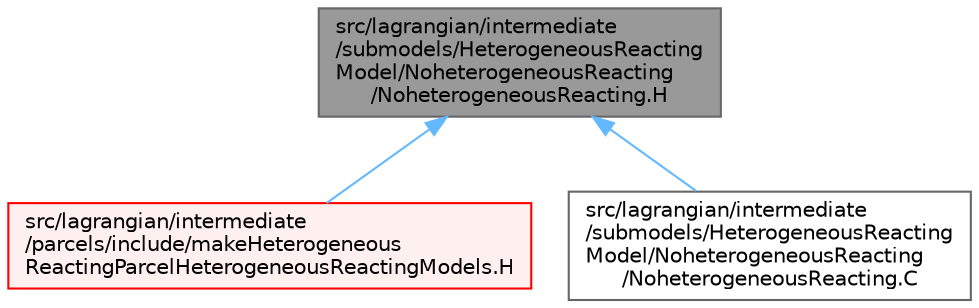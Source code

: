 digraph "src/lagrangian/intermediate/submodels/HeterogeneousReactingModel/NoheterogeneousReacting/NoheterogeneousReacting.H"
{
 // LATEX_PDF_SIZE
  bgcolor="transparent";
  edge [fontname=Helvetica,fontsize=10,labelfontname=Helvetica,labelfontsize=10];
  node [fontname=Helvetica,fontsize=10,shape=box,height=0.2,width=0.4];
  Node1 [id="Node000001",label="src/lagrangian/intermediate\l/submodels/HeterogeneousReacting\lModel/NoheterogeneousReacting\l/NoheterogeneousReacting.H",height=0.2,width=0.4,color="gray40", fillcolor="grey60", style="filled", fontcolor="black",tooltip=" "];
  Node1 -> Node2 [id="edge1_Node000001_Node000002",dir="back",color="steelblue1",style="solid",tooltip=" "];
  Node2 [id="Node000002",label="src/lagrangian/intermediate\l/parcels/include/makeHeterogeneous\lReactingParcelHeterogeneousReactingModels.H",height=0.2,width=0.4,color="red", fillcolor="#FFF0F0", style="filled",URL="$makeHeterogeneousReactingParcelHeterogeneousReactingModels_8H.html",tooltip=" "];
  Node1 -> Node4 [id="edge2_Node000001_Node000004",dir="back",color="steelblue1",style="solid",tooltip=" "];
  Node4 [id="Node000004",label="src/lagrangian/intermediate\l/submodels/HeterogeneousReacting\lModel/NoheterogeneousReacting\l/NoheterogeneousReacting.C",height=0.2,width=0.4,color="grey40", fillcolor="white", style="filled",URL="$NoheterogeneousReacting_8C.html",tooltip=" "];
}
